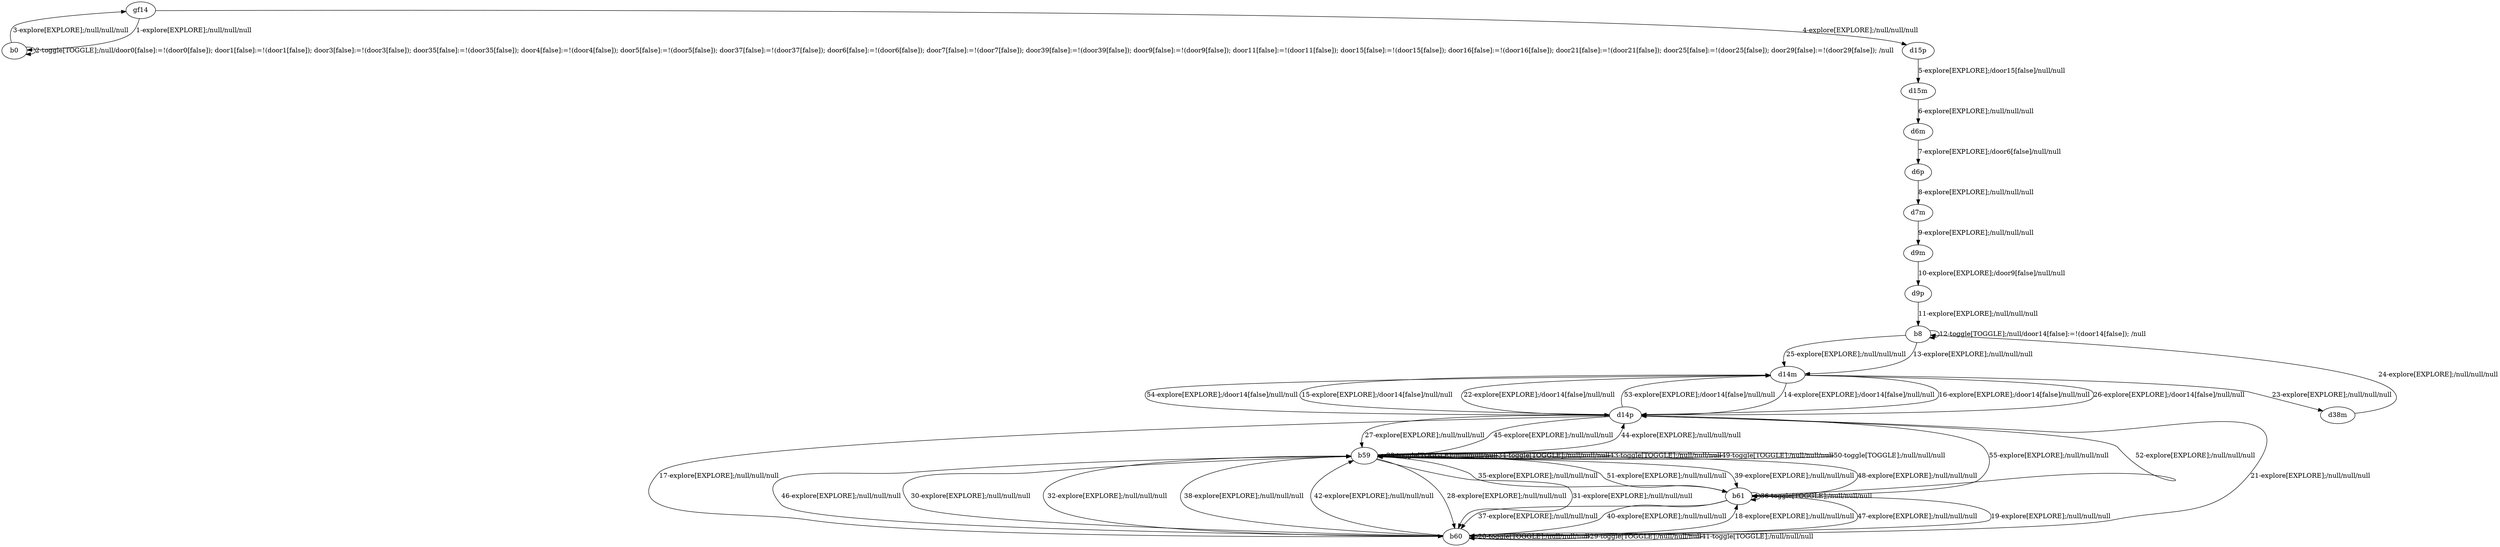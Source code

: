 # Total number of goals covered by this test: 1
# d14p --> b61

digraph g {
"gf14" -> "b0" [label = "1-explore[EXPLORE];/null/null/null"];
"b0" -> "b0" [label = "2-toggle[TOGGLE];/null/door0[false]:=!(door0[false]); door1[false]:=!(door1[false]); door3[false]:=!(door3[false]); door35[false]:=!(door35[false]); door4[false]:=!(door4[false]); door5[false]:=!(door5[false]); door37[false]:=!(door37[false]); door6[false]:=!(door6[false]); door7[false]:=!(door7[false]); door39[false]:=!(door39[false]); door9[false]:=!(door9[false]); door11[false]:=!(door11[false]); door15[false]:=!(door15[false]); door16[false]:=!(door16[false]); door21[false]:=!(door21[false]); door25[false]:=!(door25[false]); door29[false]:=!(door29[false]); /null"];
"b0" -> "gf14" [label = "3-explore[EXPLORE];/null/null/null"];
"gf14" -> "d15p" [label = "4-explore[EXPLORE];/null/null/null"];
"d15p" -> "d15m" [label = "5-explore[EXPLORE];/door15[false]/null/null"];
"d15m" -> "d6m" [label = "6-explore[EXPLORE];/null/null/null"];
"d6m" -> "d6p" [label = "7-explore[EXPLORE];/door6[false]/null/null"];
"d6p" -> "d7m" [label = "8-explore[EXPLORE];/null/null/null"];
"d7m" -> "d9m" [label = "9-explore[EXPLORE];/null/null/null"];
"d9m" -> "d9p" [label = "10-explore[EXPLORE];/door9[false]/null/null"];
"d9p" -> "b8" [label = "11-explore[EXPLORE];/null/null/null"];
"b8" -> "b8" [label = "12-toggle[TOGGLE];/null/door14[false]:=!(door14[false]); /null"];
"b8" -> "d14m" [label = "13-explore[EXPLORE];/null/null/null"];
"d14m" -> "d14p" [label = "14-explore[EXPLORE];/door14[false]/null/null"];
"d14p" -> "d14m" [label = "15-explore[EXPLORE];/door14[false]/null/null"];
"d14m" -> "d14p" [label = "16-explore[EXPLORE];/door14[false]/null/null"];
"d14p" -> "b60" [label = "17-explore[EXPLORE];/null/null/null"];
"b60" -> "b61" [label = "18-explore[EXPLORE];/null/null/null"];
"b61" -> "b60" [label = "19-explore[EXPLORE];/null/null/null"];
"b60" -> "b60" [label = "20-toggle[TOGGLE];/null/null/null"];
"b60" -> "d14p" [label = "21-explore[EXPLORE];/null/null/null"];
"d14p" -> "d14m" [label = "22-explore[EXPLORE];/door14[false]/null/null"];
"d14m" -> "d38m" [label = "23-explore[EXPLORE];/null/null/null"];
"d38m" -> "b8" [label = "24-explore[EXPLORE];/null/null/null"];
"b8" -> "d14m" [label = "25-explore[EXPLORE];/null/null/null"];
"d14m" -> "d14p" [label = "26-explore[EXPLORE];/door14[false]/null/null"];
"d14p" -> "b59" [label = "27-explore[EXPLORE];/null/null/null"];
"b59" -> "b60" [label = "28-explore[EXPLORE];/null/null/null"];
"b60" -> "b60" [label = "29-toggle[TOGGLE];/null/null/null"];
"b60" -> "b59" [label = "30-explore[EXPLORE];/null/null/null"];
"b59" -> "b60" [label = "31-explore[EXPLORE];/null/null/null"];
"b60" -> "b59" [label = "32-explore[EXPLORE];/null/null/null"];
"b59" -> "b59" [label = "33-toggle[TOGGLE];/null/null/null"];
"b59" -> "b59" [label = "34-toggle[TOGGLE];/null/null/null"];
"b59" -> "b61" [label = "35-explore[EXPLORE];/null/null/null"];
"b61" -> "b61" [label = "36-toggle[TOGGLE];/null/null/null"];
"b61" -> "b60" [label = "37-explore[EXPLORE];/null/null/null"];
"b60" -> "b59" [label = "38-explore[EXPLORE];/null/null/null"];
"b59" -> "b61" [label = "39-explore[EXPLORE];/null/null/null"];
"b61" -> "b60" [label = "40-explore[EXPLORE];/null/null/null"];
"b60" -> "b60" [label = "41-toggle[TOGGLE];/null/null/null"];
"b60" -> "b59" [label = "42-explore[EXPLORE];/null/null/null"];
"b59" -> "b59" [label = "43-toggle[TOGGLE];/null/null/null"];
"b59" -> "d14p" [label = "44-explore[EXPLORE];/null/null/null"];
"d14p" -> "b59" [label = "45-explore[EXPLORE];/null/null/null"];
"b59" -> "b60" [label = "46-explore[EXPLORE];/null/null/null"];
"b60" -> "b61" [label = "47-explore[EXPLORE];/null/null/null"];
"b61" -> "b59" [label = "48-explore[EXPLORE];/null/null/null"];
"b59" -> "b59" [label = "49-toggle[TOGGLE];/null/null/null"];
"b59" -> "b59" [label = "50-toggle[TOGGLE];/null/null/null"];
"b59" -> "b61" [label = "51-explore[EXPLORE];/null/null/null"];
"b61" -> "d14p" [label = "52-explore[EXPLORE];/null/null/null"];
"d14p" -> "d14m" [label = "53-explore[EXPLORE];/door14[false]/null/null"];
"d14m" -> "d14p" [label = "54-explore[EXPLORE];/door14[false]/null/null"];
"d14p" -> "b61" [label = "55-explore[EXPLORE];/null/null/null"];
}